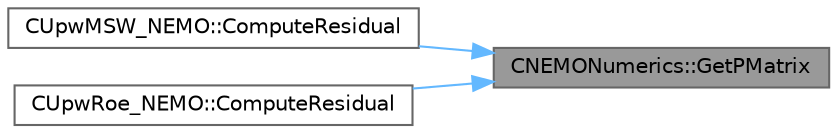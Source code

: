 digraph "CNEMONumerics::GetPMatrix"
{
 // LATEX_PDF_SIZE
  bgcolor="transparent";
  edge [fontname=Helvetica,fontsize=10,labelfontname=Helvetica,labelfontsize=10];
  node [fontname=Helvetica,fontsize=10,shape=box,height=0.2,width=0.4];
  rankdir="RL";
  Node1 [id="Node000001",label="CNEMONumerics::GetPMatrix",height=0.2,width=0.4,color="gray40", fillcolor="grey60", style="filled", fontcolor="black",tooltip="Computation of the matrix P, this matrix diagonalizes the conservative Jacobians in the form $P^{-1}(..."];
  Node1 -> Node2 [id="edge1_Node000001_Node000002",dir="back",color="steelblue1",style="solid",tooltip=" "];
  Node2 [id="Node000002",label="CUpwMSW_NEMO::ComputeResidual",height=0.2,width=0.4,color="grey40", fillcolor="white", style="filled",URL="$classCUpwMSW__NEMO.html#ab199750be78d7758f4dc6e0577ed5616",tooltip="Compute the Roe's flux between two nodes i and j."];
  Node1 -> Node3 [id="edge2_Node000001_Node000003",dir="back",color="steelblue1",style="solid",tooltip=" "];
  Node3 [id="Node000003",label="CUpwRoe_NEMO::ComputeResidual",height=0.2,width=0.4,color="grey40", fillcolor="white", style="filled",URL="$classCUpwRoe__NEMO.html#a4f71a3690ffedda364bd36453c08fed0",tooltip="Compute the Roe's flux between two nodes i and j."];
}
